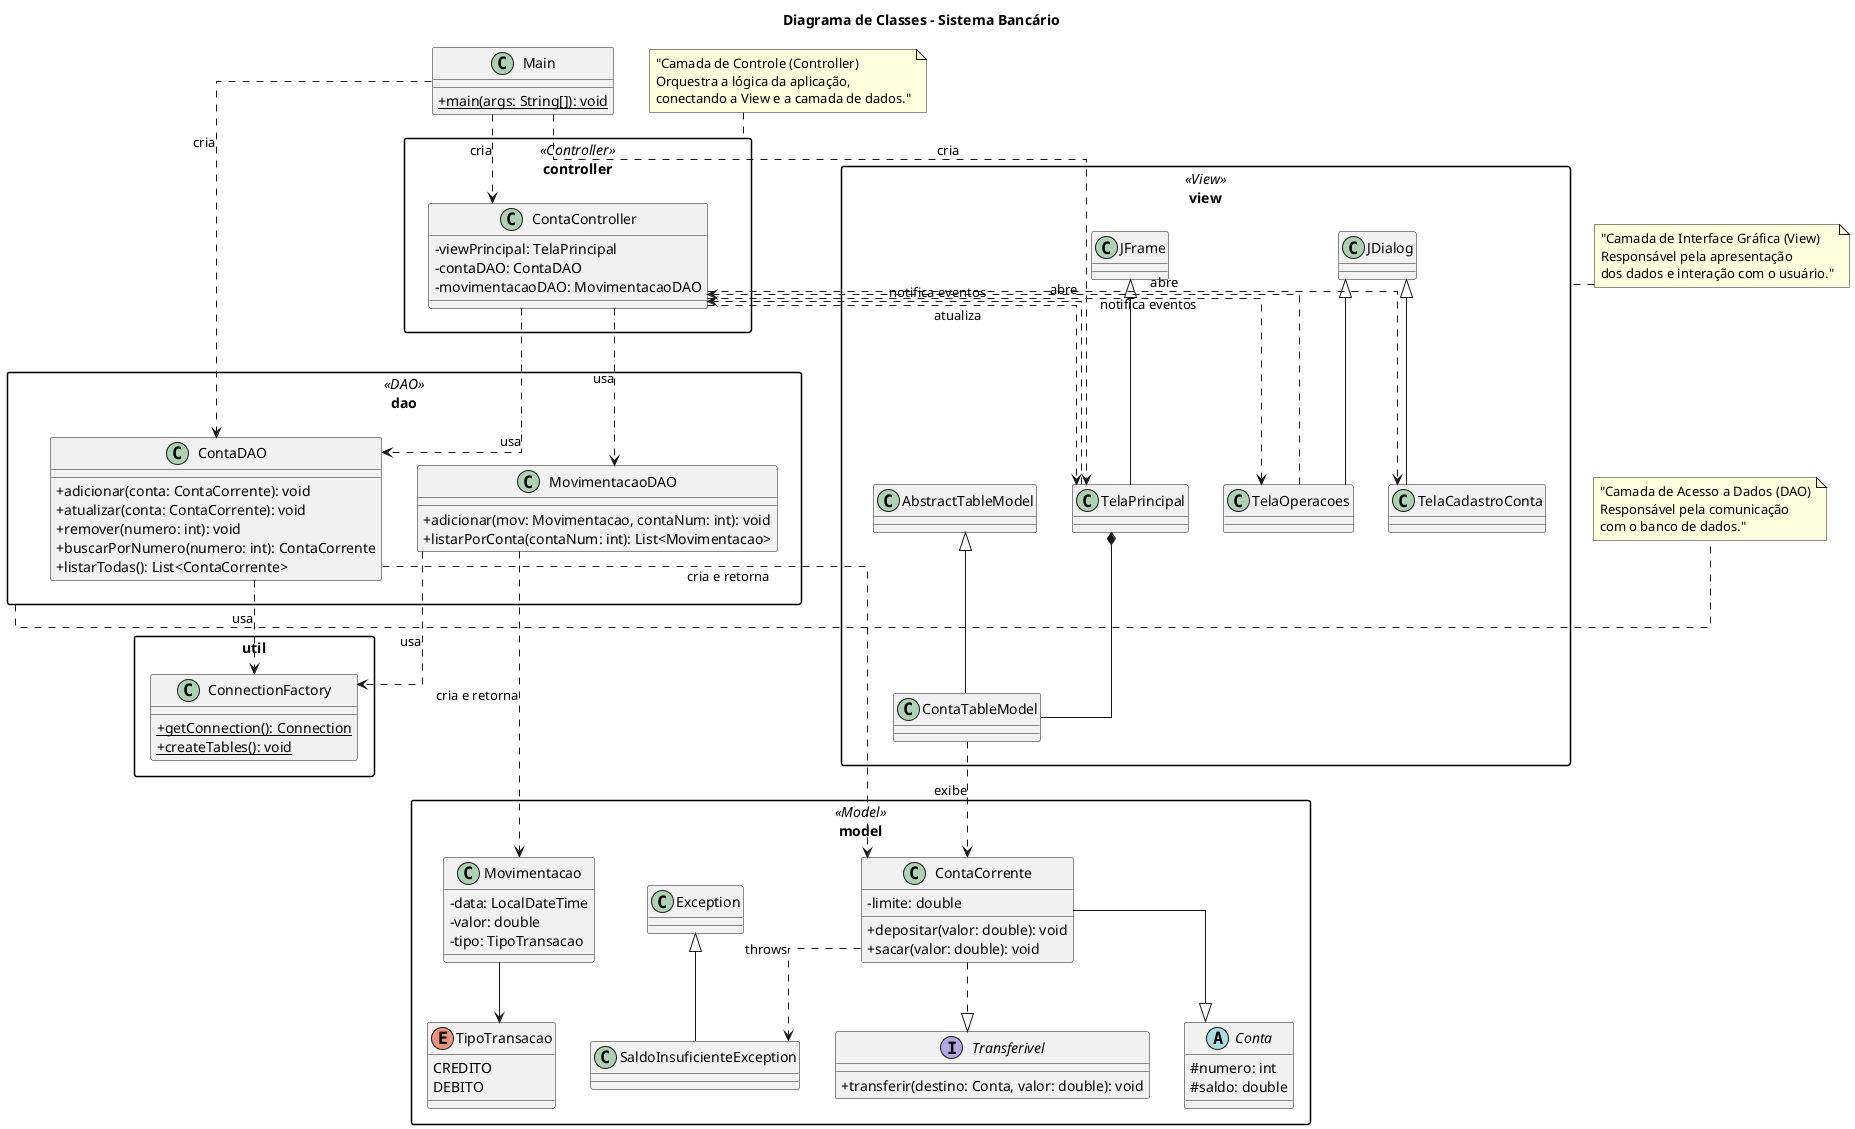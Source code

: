 @startuml
title Diagrama de Classes - Sistema Bancário

skinparam classAttributeIconSize 0
skinparam linetype ortho
skinparam packageStyle rectangle

' --- Pacote MODEL ---
package model <<Model>> {
    interface Transferivel {
        +transferir(destino: Conta, valor: double): void
    }

    abstract class Conta {
        #numero: int
        #saldo: double
    }

    class ContaCorrente {
        -limite: double
        +depositar(valor: double): void
        +sacar(valor: double): void
    }

    class Movimentacao {
        -data: LocalDateTime
        -valor: double
        -tipo: TipoTransacao
    }

    enum TipoTransacao {
        CREDITO
        DEBITO
    }

    class SaldoInsuficienteException extends Exception

    ContaCorrente --|> Conta
    ContaCorrente ..|> Transferivel
    ContaCorrente ..> SaldoInsuficienteException : throws
    Movimentacao --> TipoTransacao
}

' --- Pacote DAO ---
package dao <<DAO>> {
    class ContaDAO {
        +adicionar(conta: ContaCorrente): void
        +atualizar(conta: ContaCorrente): void
        +remover(numero: int): void
        +buscarPorNumero(numero: int): ContaCorrente
        +listarTodas(): List<ContaCorrente>
    }

    class MovimentacaoDAO {
        +adicionar(mov: Movimentacao, contaNum: int): void
        +listarPorConta(contaNum: int): List<Movimentacao>
    }
}
note right of dao : "Camada de Acesso a Dados (DAO)\nResponsável pela comunicação\ncom o banco de dados."

' --- Pacote UTIL ---
package util {
    class ConnectionFactory {
        {static} +getConnection(): Connection
        {static} +createTables(): void
    }
}

' --- Pacote VIEW ---
package view <<View>> {
    class TelaPrincipal extends JFrame
    class TelaCadastroConta extends JDialog
    class TelaOperacoes extends JDialog
    class ContaTableModel extends AbstractTableModel
}
note left of view : "Camada de Interface Gráfica (View)\nResponsável pela apresentação\ndos dados e interação com o usuário."


' --- Pacote CONTROLLER ---
package controller <<Controller>> {
    class ContaController {
        -viewPrincipal: TelaPrincipal
        -contaDAO: ContaDAO
        -movimentacaoDAO: MovimentacaoDAO
    }
}
note top of controller : "Camada de Controle (Controller)\nOrquestra a lógica da aplicação,\nconectando a View e a camada de dados."

' --- Classe Principal ---
class Main {
    {static} +main(args: String[]): void
}

' --- RELACIONAMENTOS ENTRE PACOTES ---
Main ..> ContaController : cria
Main ..> TelaPrincipal   : cria
Main ..> ContaDAO        : cria

ContaController ..> TelaPrincipal : atualiza
ContaController ..> ContaDAO      : usa
ContaController ..> MovimentacaoDAO : usa
ContaController ..> TelaCadastroConta : abre
ContaController ..> TelaOperacoes : abre

TelaPrincipal ..> ContaController : notifica eventos
TelaOperacoes ..> ContaController : notifica eventos

ContaDAO ..> ConnectionFactory : usa
MovimentacaoDAO ..> ConnectionFactory : usa

ContaDAO ..> ContaCorrente : cria e retorna
MovimentacaoDAO ..> Movimentacao : cria e retorna

TelaPrincipal *-- ContaTableModel
ContaTableModel ..> ContaCorrente : exibe

@enduml